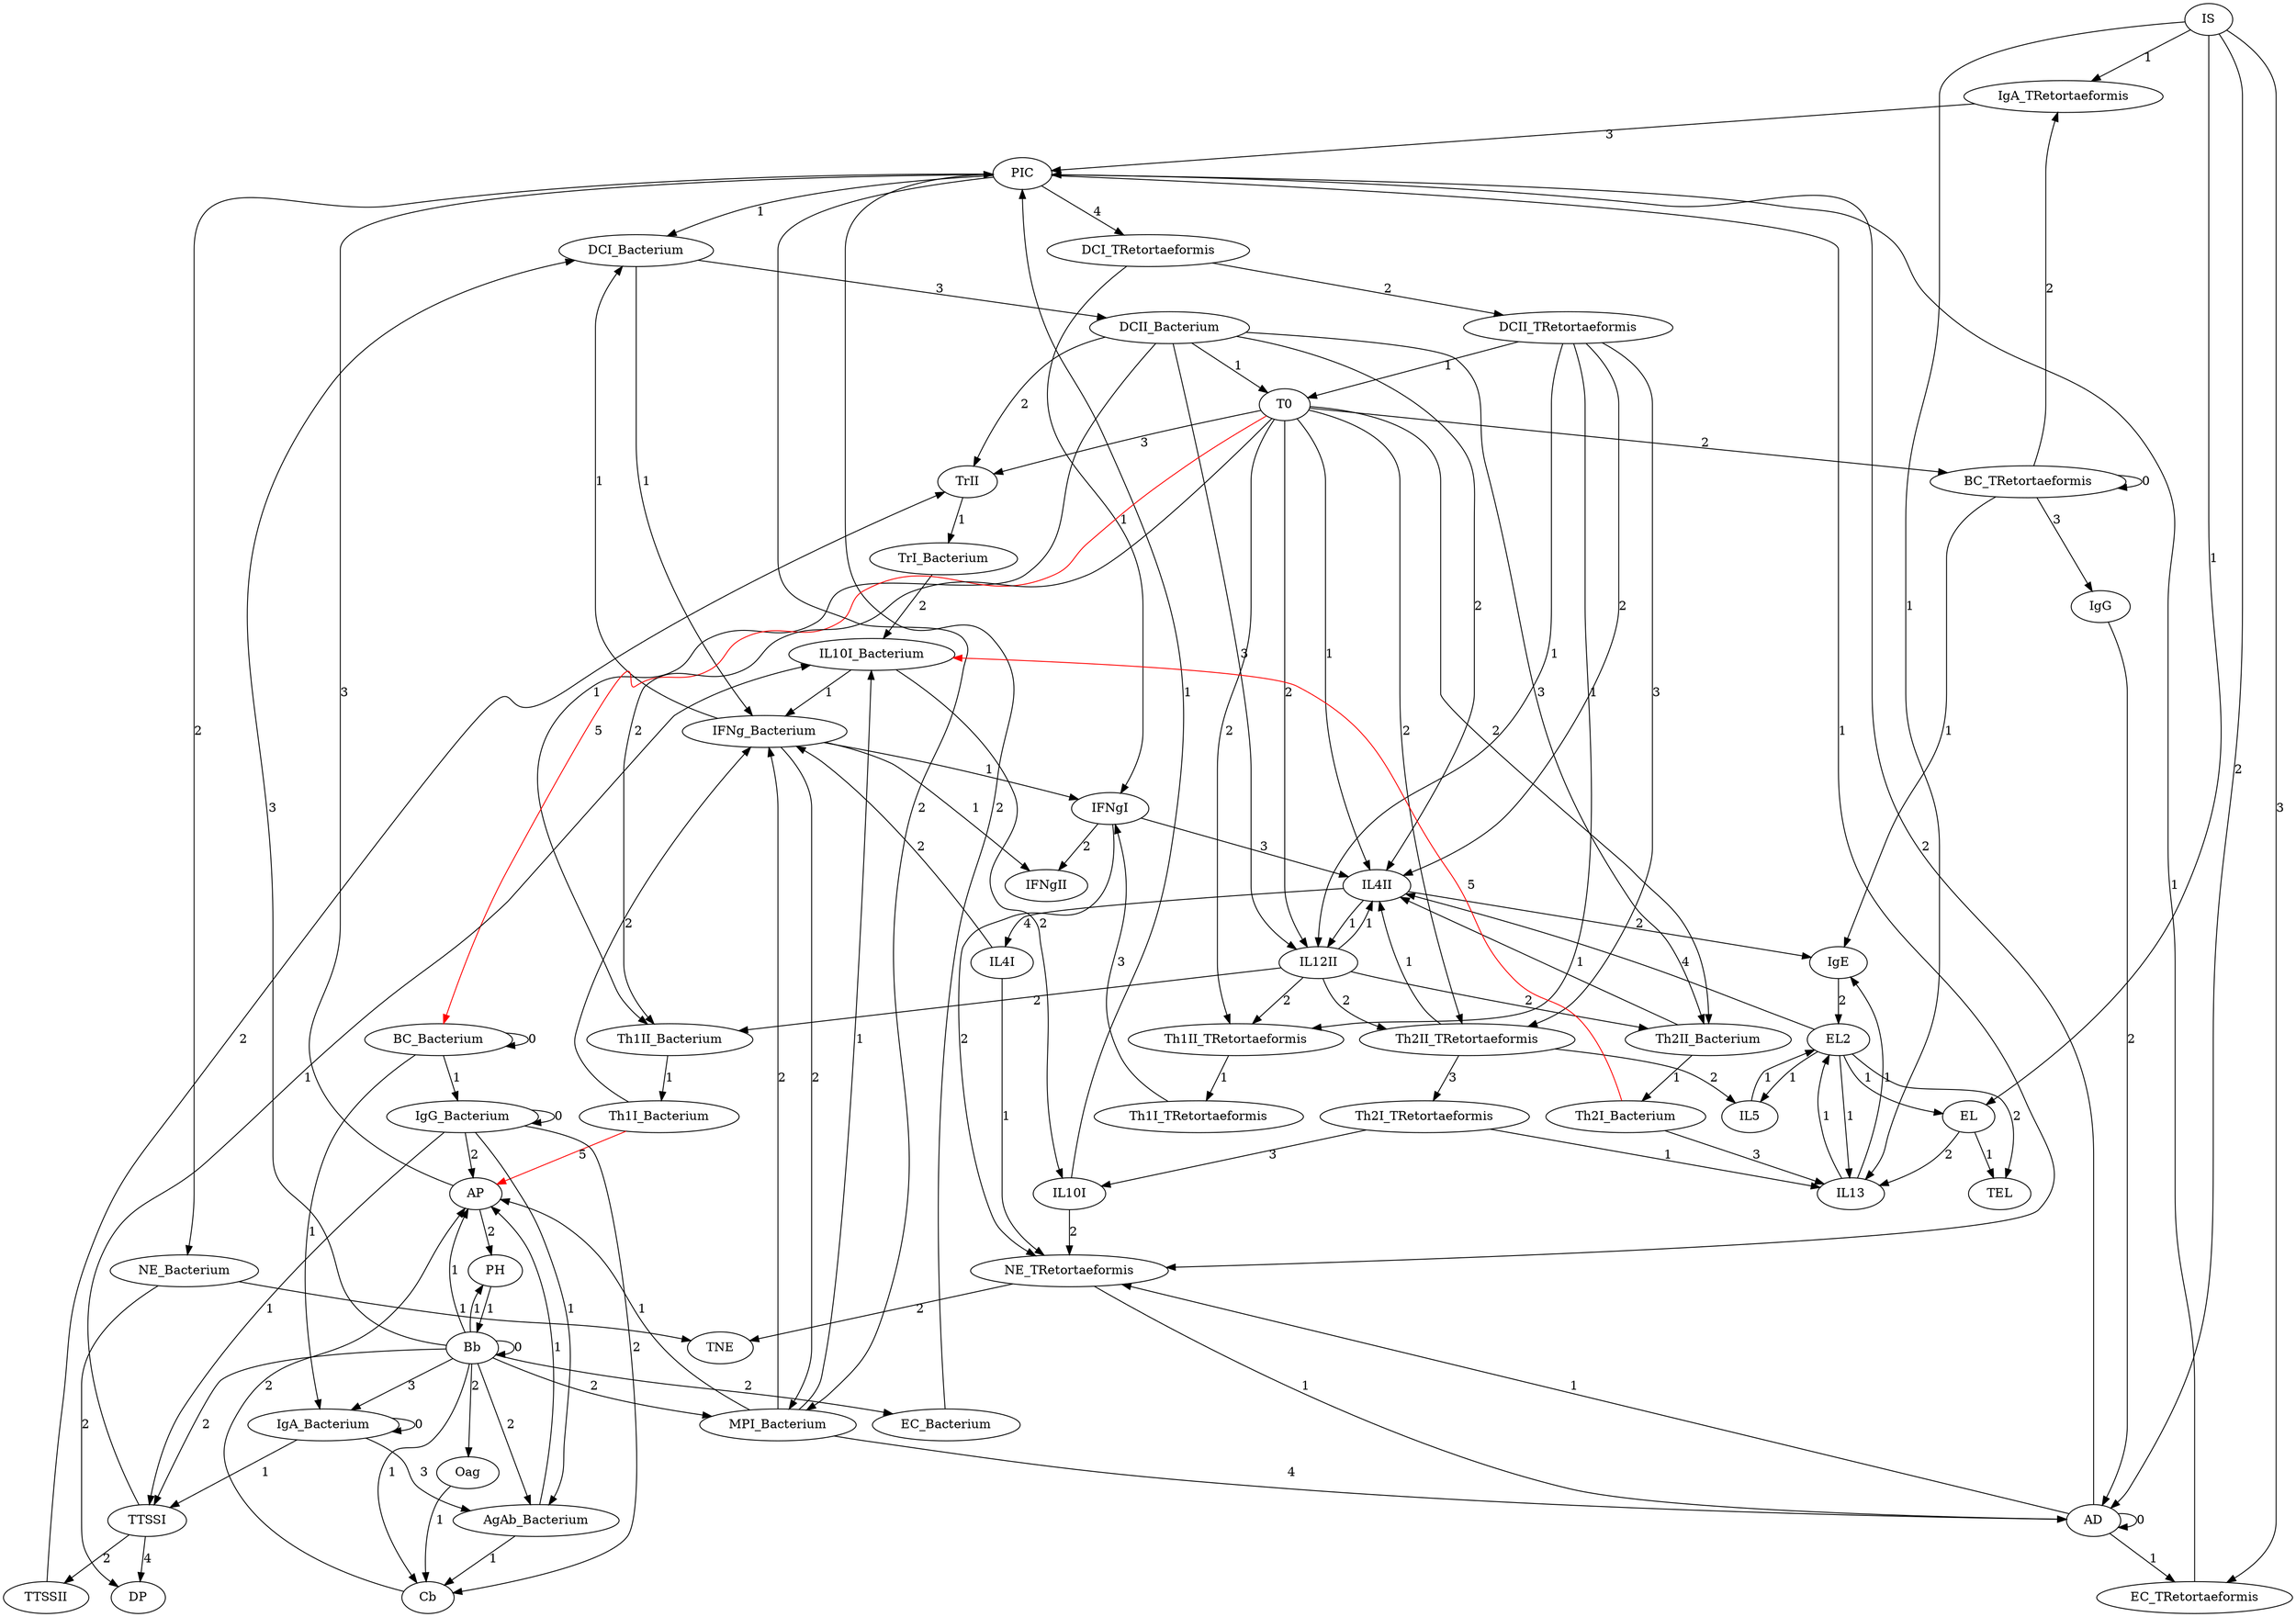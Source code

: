 digraph  {
" IgA_TRetortaeformis " [equation="  ( IS && (  (  ( BC_TRetortaeformis )  )  ) ) "];
" Bb " [equation="  (  ( Bb  ) && ! ( PH  )  ) "];
" DCI_Bacterium " [equation="  ( IFNg_Bacterium && (  (  ( Bb )  )  ) )  || ( PIC && (  (  ( Bb )  )  ) ) "];
" IL10I_Bacterium " [equation="  ( TrI_Bacterium )  || ( MPI_Bacterium )  || ( Th2I_Bacterium && (  (  ( TTSSI )  )  ) ) "];
" IL4I " [equation="  ( IL4II ) "];
" TrI_Bacterium " [equation="  ( TrII ) "];
" DCII_TRetortaeformis " [equation="  ( DCI_TRetortaeformis ) "];
" IFNgII " [equation="  ( IFNg_Bacterium )  || ( IFNgI ) "];
" DCII_Bacterium " [equation="  ( DCI_Bacterium ) "];
" TrII " [equation="  ( DCII_Bacterium && (  (  ( TTSSII )  )  && (  ( T0 )  )  ) ) "];
" AgAb_Bacterium " [equation="  ( IgA_Bacterium && (  (  ( Bb )  )  ) )  || ( IgG_Bacterium && (  (  ( Bb )  )  ) ) "];
" IL10I " [equation="  ( IL10I_Bacterium )  || ( Th2I_TRetortaeformis ) "];
" DCI_TRetortaeformis " [equation="  ( PIC ) "];
" Th1I_Bacterium " [equation="  ( Th1II_Bacterium ) "];
" EC_Bacterium " [equation="  ( Bb ) "];
" BC_TRetortaeformis " [equation="  ( BC_TRetortaeformis )  || ( T0 ) "];
" AP " [equation="  ( AgAb_Bacterium && (  (  ( Th1I_Bacterium && MPI_Bacterium )  )  && (  ( Bb )  )  ) )  || ( IgG_Bacterium && (  (  ( Bb )  )  && (  ( Cb )  )  && (  ( Th1I_Bacterium && MPI_Bacterium )  )  ) ) "];
" IFNg_Bacterium " [equation="  ( DCI_Bacterium )  || ( MPI_Bacterium )  || (  (  ( Th1I_Bacterium  ) && ! ( IL10I_Bacterium  )  ) && ! ( IL4I  )  ) "];
" Th2II_TRetortaeformis " [equation="  (  ( DCII_TRetortaeformis && (  (  ( T0 )  )  )  ) && ! ( IL12II  )  ) "];
" NE_Bacterium " [equation="  ( PIC ) "];
" DP " [equation="  ( NE_Bacterium && (  (  ( TTSSI )  )  ) ) "];
" IL4II " [equation="  ( EL2 )  || (  (  ( Th2II_Bacterium  ) && ! ( IFNgI  )  ) && ! ( IL12II  )  )  || (  (  ( Th2II_TRetortaeformis  ) && ! ( IFNgI  )  ) && ! ( IL12II  )  )  || (  (  ( DCII_Bacterium && (  (  ( T0 )  )  )  ) && ! ( IFNgI  )  ) && ! ( IL12II  )  )  || (  (  ( DCII_TRetortaeformis && (  (  ( T0 )  )  )  ) && ! ( IFNgI  )  ) && ! ( IL12II  )  ) "];
" Th1I_TRetortaeformis " [equation="  ( Th1II_TRetortaeformis ) "];
" Cb " [equation="  ( AgAb_Bacterium && (  (  ( IgG_Bacterium )  )  ) )  || (  ( Bb  ) && ! ( Oag  )  ) "];
" IgE " [equation="  ( IL13 && (  (  ( BC_TRetortaeformis )  )  ) )  || ( IL4II && (  (  ( BC_TRetortaeformis )  )  ) ) "];
" IL12II " [equation="  (  ( DCII_Bacterium && (  (  ( T0 )  )  )  ) && ! ( IL4II  )  )  || (  ( DCII_TRetortaeformis && (  (  ( T0 )  )  )  ) && ! ( IL4II  )  ) "];
" BC_Bacterium " [equation="  ( T0 )  || ( BC_Bacterium ) "];
" EC_TRetortaeformis " [equation="  ( IS )  || ( AD ) "];
" IL13 " [equation="  ( Th2I_Bacterium )  || ( Th2I_TRetortaeformis )  || ( EL2 )  || ( EL && (  (  ( IS )  )  ) ) "];
" EL2 " [equation="  ( IgE && (  (  ( IL5 )  )  ) )  || ( IL13 && (  (  ( IL5 )  )  ) ) "];
" TNE " [equation="  ( NE_TRetortaeformis )  || ( NE_Bacterium ) "];
" IgG " [equation="  ( BC_TRetortaeformis ) "];
" T0 " [equation="  ( DCII_Bacterium )  || ( DCII_TRetortaeformis ) "];
" TTSSI " [equation="  (  (  ( Bb  ) && ! ( IgG_Bacterium  )  ) && ! ( IgA_Bacterium  )  ) "];
" Th1II_TRetortaeformis " [equation="  ( DCII_TRetortaeformis && (  (  ( IL12II )  )  && (  ( DCII_TRetortaeformis )  )  && (  ( T0 )  )  ) ) "];
" MPI_Bacterium " [equation="  ( IFNg_Bacterium && (  (  ( Bb )  )  ) )  || ( PIC && (  (  ( Bb )  )  ) ) "];
" IL5 " [equation="  ( EL2 )  || ( Th2II_TRetortaeformis ) "];
" Oag " [equation="  ( Bb ) "];
" Th1II_Bacterium " [equation="  ( DCII_Bacterium && (  (  ( IL12II && T0 )  )  ) ) "];
" IFNgI " [equation="  ( IFNg_Bacterium )  || ( Th1I_TRetortaeformis )  || ( DCI_TRetortaeformis ) "];
" IgG_Bacterium " [equation="  ( BC_Bacterium )  || ( IgG_Bacterium ) "];
" NE_TRetortaeformis " [equation="  (  (  ( IFNgI  ) && ! ( IL4I  )  ) && ! ( IL10I  )  )  || ( PIC && (  (  ( AD )  )  ) ) "];
" Th2II_Bacterium " [equation="  (  ( DCII_Bacterium && (  (  ( T0 )  )  )  ) && ! ( IL12II  )  ) "];
" IgA_Bacterium " [equation="  ( BC_Bacterium && (  (  ( Bb )  )  ) )  || ( IgA_Bacterium && (  (  ( Bb )  )  ) ) "];
" PH " [equation="  ( AP && (  (  ( Bb )  )  ) ) "];
" TTSSII " [equation="  ( TTSSI ) "];
" PIC " [equation="  (  (  ( EC_TRetortaeformis  ) && ! ( IL10I  )  ) && ! ( IgA_TRetortaeformis  )  )  || (  (  ( EC_Bacterium  ) && ! ( IL10I  )  ) && ! ( IgA_TRetortaeformis  )  )  || (  (  ( AD  ) && ! ( IL10I  )  ) && ! ( IgA_TRetortaeformis  )  )  || (  (  ( AP  ) && ! ( IL10I  )  ) && ! ( IgA_TRetortaeformis  )  ) "];
" TEL " [equation="  ( EL2 )  || ( EL ) "];
" Th2I_Bacterium " [equation="  ( Th2II_Bacterium ) "];
" AD " [equation="  (  (  ( IgG && (  (  ( AD || IS )  )  )  ) && ! ( MPI_Bacterium  )  ) && ! ( NE_TRetortaeformis  )  ) "];
" EL " [equation="  (  ( IS  ) && ! ( EL2  )  ) "];
" Th2I_TRetortaeformis " [equation="  ( Th2II_TRetortaeformis ) "];
" IS ";
" IgA_TRetortaeformis " -> " PIC "  [color=black, label=3];
" Bb " -> " Bb "  [color=black, label=0];
" Bb " -> " DCI_Bacterium "  [color=black, label=3];
" Bb " -> " AgAb_Bacterium "  [color=black, label=2];
" Bb " -> " EC_Bacterium "  [color=black, label=2];
" Bb " -> " AP "  [color=black, label=1];
" Bb " -> " Cb "  [color=black, label=1];
" Bb " -> " TTSSI "  [color=black, label=2];
" Bb " -> " MPI_Bacterium "  [color=black, label=2];
" Bb " -> " Oag "  [color=black, label=2];
" Bb " -> " IgA_Bacterium "  [color=black, label=3];
" Bb " -> " PH "  [color=black, label=1];
" DCI_Bacterium " -> " DCII_Bacterium "  [color=black, label=3];
" DCI_Bacterium " -> " IFNg_Bacterium "  [color=black, label=1];
" IL10I_Bacterium " -> " IL10I "  [color=black, label=2];
" IL10I_Bacterium " -> " IFNg_Bacterium "  [color=black, label=1];
" IL4I " -> " IFNg_Bacterium "  [color=black, label=2];
" IL4I " -> " NE_TRetortaeformis "  [color=black, label=1];
" TrI_Bacterium " -> " IL10I_Bacterium "  [color=black, label=2];
" DCII_TRetortaeformis " -> " Th2II_TRetortaeformis "  [color=black, label=3];
" DCII_TRetortaeformis " -> " IL4II "  [color=black, label=2];
" DCII_TRetortaeformis " -> " IL12II "  [color=black, label=1];
" DCII_TRetortaeformis " -> " T0 "  [color=black, label=1];
" DCII_TRetortaeformis " -> " Th1II_TRetortaeformis "  [color=black, label=1];
" DCII_Bacterium " -> " TrII "  [color=black, label=2];
" DCII_Bacterium " -> " IL4II "  [color=black, label=2];
" DCII_Bacterium " -> " IL12II "  [color=black, label=3];
" DCII_Bacterium " -> " T0 "  [color=black, label=1];
" DCII_Bacterium " -> " Th1II_Bacterium "  [color=black, label=1];
" DCII_Bacterium " -> " Th2II_Bacterium "  [color=black, label=3];
" TrII " -> " TrI_Bacterium "  [color=black, label=1];
" AgAb_Bacterium " -> " AP "  [color=black, label=1];
" AgAb_Bacterium " -> " Cb "  [color=black, label=1];
" IL10I " -> " NE_TRetortaeformis "  [color=black, label=2];
" IL10I " -> " PIC "  [color=black, label=1];
" DCI_TRetortaeformis " -> " DCII_TRetortaeformis "  [color=black, label=2];
" DCI_TRetortaeformis " -> " IFNgI "  [color=black, label=1];
" Th1I_Bacterium " -> " AP "  [color=red, label=5];
" Th1I_Bacterium " -> " IFNg_Bacterium "  [color=black, label=2];
" EC_Bacterium " -> " PIC "  [color=black, label=2];
" BC_TRetortaeformis " -> " IgA_TRetortaeformis "  [color=black, label=2];
" BC_TRetortaeformis " -> " BC_TRetortaeformis "  [color=black, label=0];
" BC_TRetortaeformis " -> " IgE "  [color=black, label=1];
" BC_TRetortaeformis " -> " IgG "  [color=black, label=3];
" AP " -> " PH "  [color=black, label=2];
" AP " -> " PIC "  [color=black, label=3];
" IFNg_Bacterium " -> " DCI_Bacterium "  [color=black, label=1];
" IFNg_Bacterium " -> " IFNgII "  [color=black, label=1];
" IFNg_Bacterium " -> " MPI_Bacterium "  [color=black, label=2];
" IFNg_Bacterium " -> " IFNgI "  [color=black, label=1];
" Th2II_TRetortaeformis " -> " IL4II "  [color=black, label=1];
" Th2II_TRetortaeformis " -> " IL5 "  [color=black, label=2];
" Th2II_TRetortaeformis " -> " Th2I_TRetortaeformis "  [color=black, label=3];
" NE_Bacterium " -> " DP "  [color=black, label=2];
" NE_Bacterium " -> " TNE "  [color=black, label=1];
" IL4II " -> " IL4I "  [color=black, label=4];
" IL4II " -> " IgE "  [color=black, label=2];
" IL4II " -> " IL12II "  [color=black, label=1];
" Th1I_TRetortaeformis " -> " IFNgI "  [color=black, label=3];
" Cb " -> " AP "  [color=black, label=2];
" IgE " -> " EL2 "  [color=black, label=2];
" IL12II " -> " Th2II_TRetortaeformis "  [color=black, label=2];
" IL12II " -> " IL4II "  [color=black, label=1];
" IL12II " -> " Th1II_TRetortaeformis "  [color=black, label=2];
" IL12II " -> " Th1II_Bacterium "  [color=black, label=2];
" IL12II " -> " Th2II_Bacterium "  [color=black, label=2];
" BC_Bacterium " -> " BC_Bacterium "  [color=black, label=0];
" BC_Bacterium " -> " IgG_Bacterium "  [color=black, label=1];
" BC_Bacterium " -> " IgA_Bacterium "  [color=black, label=1];
" EC_TRetortaeformis " -> " PIC "  [color=black, label=1];
" IL13 " -> " IgE "  [color=black, label=1];
" IL13 " -> " EL2 "  [color=black, label=1];
" EL2 " -> " IL4II "  [color=black, label=4];
" EL2 " -> " IL13 "  [color=black, label=1];
" EL2 " -> " IL5 "  [color=black, label=1];
" EL2 " -> " TEL "  [color=black, label=2];
" EL2 " -> " EL "  [color=black, label=1];
" IgG " -> " AD "  [color=black, label=2];
" T0 " -> " TrII "  [color=black, label=3];
" T0 " -> " BC_TRetortaeformis "  [color=black, label=2];
" T0 " -> " Th2II_TRetortaeformis "  [color=black, label=2];
" T0 " -> " IL4II "  [color=black, label=1];
" T0 " -> " IL12II "  [color=black, label=2];
" T0 " -> " BC_Bacterium "  [color=red, label=5];
" T0 " -> " Th1II_TRetortaeformis "  [color=black, label=2];
" T0 " -> " Th1II_Bacterium "  [color=black, label=2];
" T0 " -> " Th2II_Bacterium "  [color=black, label=2];
" TTSSI " -> " IL10I_Bacterium "  [color=black, label=1];
" TTSSI " -> " DP "  [color=black, label=4];
" TTSSI " -> " TTSSII "  [color=black, label=2];
" Th1II_TRetortaeformis " -> " Th1I_TRetortaeformis "  [color=black, label=1];
" MPI_Bacterium " -> " IL10I_Bacterium "  [color=black, label=1];
" MPI_Bacterium " -> " AP "  [color=black, label=1];
" MPI_Bacterium " -> " IFNg_Bacterium "  [color=black, label=2];
" MPI_Bacterium " -> " AD "  [color=black, label=4];
" IL5 " -> " EL2 "  [color=black, label=1];
" Oag " -> " Cb "  [color=black, label=1];
" Th1II_Bacterium " -> " Th1I_Bacterium "  [color=black, label=1];
" IFNgI " -> " IFNgII "  [color=black, label=2];
" IFNgI " -> " IL4II "  [color=black, label=3];
" IFNgI " -> " NE_TRetortaeformis "  [color=black, label=2];
" IgG_Bacterium " -> " AgAb_Bacterium "  [color=black, label=1];
" IgG_Bacterium " -> " AP "  [color=black, label=2];
" IgG_Bacterium " -> " Cb "  [color=black, label=2];
" IgG_Bacterium " -> " TTSSI "  [color=black, label=1];
" IgG_Bacterium " -> " IgG_Bacterium "  [color=black, label=0];
" NE_TRetortaeformis " -> " TNE "  [color=black, label=2];
" NE_TRetortaeformis " -> " AD "  [color=black, label=1];
" Th2II_Bacterium " -> " IL4II "  [color=black, label=1];
" Th2II_Bacterium " -> " Th2I_Bacterium "  [color=black, label=1];
" IgA_Bacterium " -> " AgAb_Bacterium "  [color=black, label=3];
" IgA_Bacterium " -> " TTSSI "  [color=black, label=1];
" IgA_Bacterium " -> " IgA_Bacterium "  [color=black, label=0];
" PH " -> " Bb "  [color=black, label=1];
" TTSSII " -> " TrII "  [color=black, label=2];
" PIC " -> " DCI_Bacterium "  [color=black, label=1];
" PIC " -> " DCI_TRetortaeformis "  [color=black, label=4];
" PIC " -> " NE_Bacterium "  [color=black, label=2];
" PIC " -> " MPI_Bacterium "  [color=black, label=2];
" PIC " -> " NE_TRetortaeformis "  [color=black, label=1];
" Th2I_Bacterium " -> " IL10I_Bacterium "  [color=red, label=5];
" Th2I_Bacterium " -> " IL13 "  [color=black, label=3];
" AD " -> " EC_TRetortaeformis "  [color=black, label=1];
" AD " -> " NE_TRetortaeformis "  [color=black, label=1];
" AD " -> " PIC "  [color=black, label=2];
" AD " -> " AD "  [color=black, label=0];
" EL " -> " IL13 "  [color=black, label=2];
" EL " -> " TEL "  [color=black, label=1];
" Th2I_TRetortaeformis " -> " IL10I "  [color=black, label=3];
" Th2I_TRetortaeformis " -> " IL13 "  [color=black, label=1];
" IS " -> " IgA_TRetortaeformis "  [color=black, label=1];
" IS " -> " EC_TRetortaeformis "  [color=black, label=3];
" IS " -> " IL13 "  [color=black, label=1];
" IS " -> " AD "  [color=black, label=2];
" IS " -> " EL "  [color=black, label=1];
}
